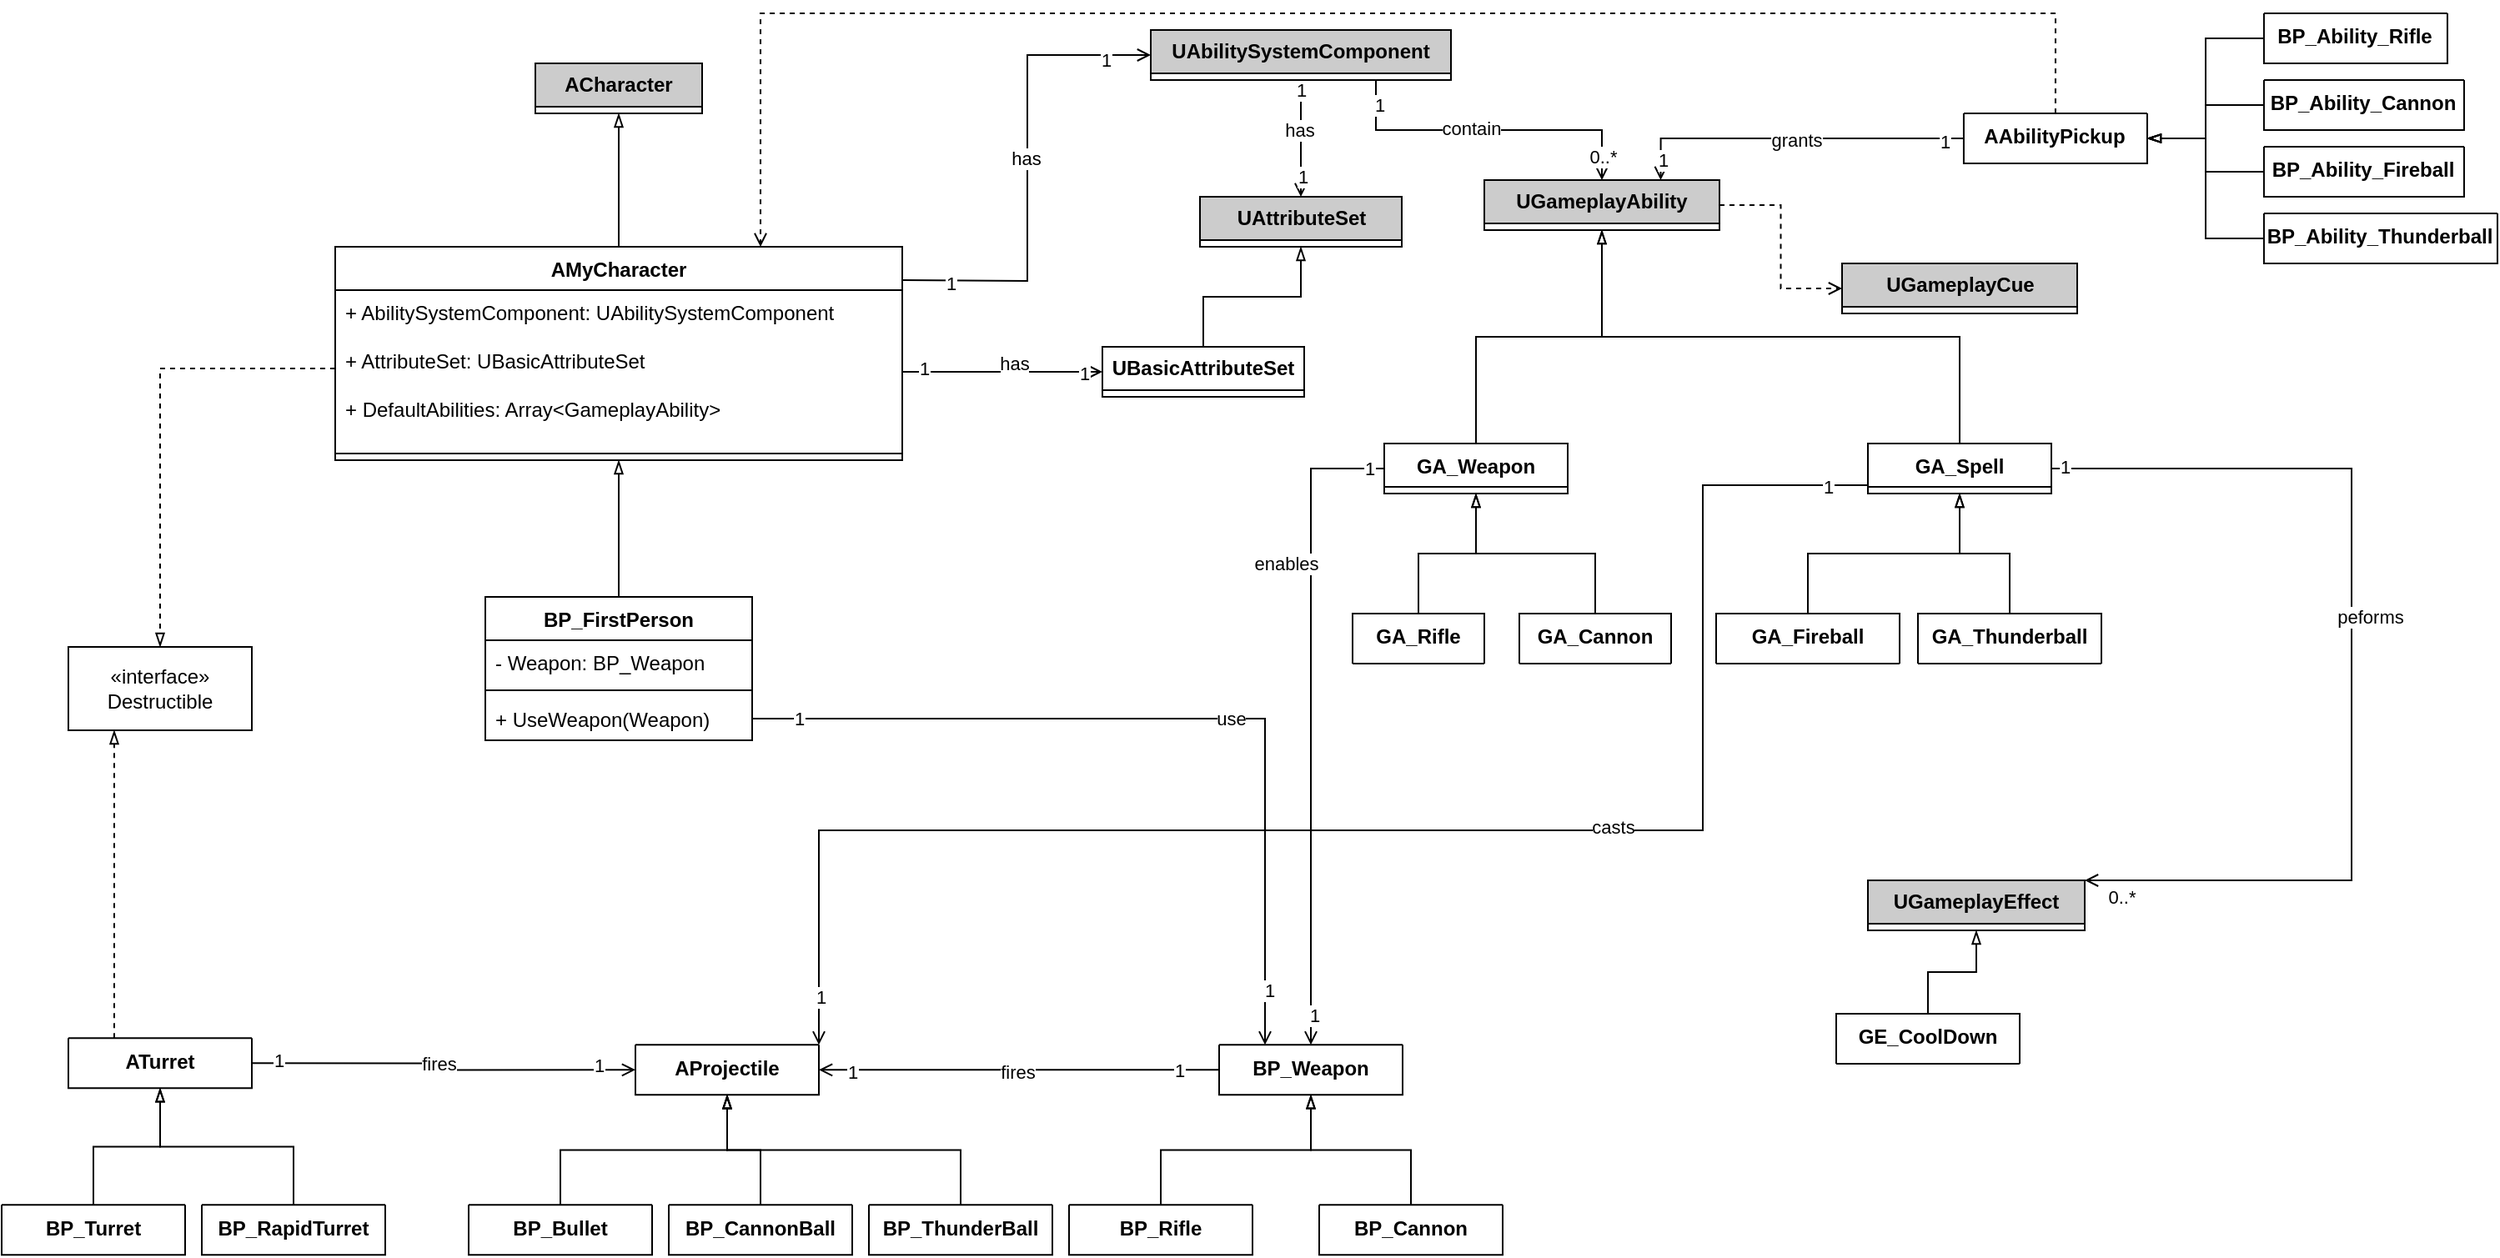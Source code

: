 <mxfile version="27.1.6">
  <diagram id="C5RBs43oDa-KdzZeNtuy" name="Page-1">
    <mxGraphModel dx="2878" dy="893" grid="1" gridSize="10" guides="1" tooltips="1" connect="1" arrows="1" fold="1" page="1" pageScale="1" pageWidth="1200" pageHeight="1920" math="0" shadow="0">
      <root>
        <mxCell id="WIyWlLk6GJQsqaUBKTNV-0" />
        <mxCell id="WIyWlLk6GJQsqaUBKTNV-1" parent="WIyWlLk6GJQsqaUBKTNV-0" />
        <mxCell id="ZenY-miFUJW8jR_ZfYhb-4" value="&lt;b&gt;ACharacter&lt;/b&gt;" style="swimlane;fontStyle=0;childLayout=stackLayout;horizontal=1;startSize=26;fillColor=#CCCCCC;horizontalStack=0;resizeParent=1;resizeParentMax=0;resizeLast=0;collapsible=1;marginBottom=0;whiteSpace=wrap;html=1;" parent="WIyWlLk6GJQsqaUBKTNV-1" vertex="1" collapsed="1">
          <mxGeometry x="290" y="60" width="100" height="30" as="geometry">
            <mxRectangle x="343" y="140" width="140" height="52" as="alternateBounds" />
          </mxGeometry>
        </mxCell>
        <mxCell id="ZenY-miFUJW8jR_ZfYhb-12" style="edgeStyle=orthogonalEdgeStyle;rounded=0;orthogonalLoop=1;jettySize=auto;html=1;exitX=0.5;exitY=0;exitDx=0;exitDy=0;entryX=0.5;entryY=1;entryDx=0;entryDy=0;endArrow=blockThin;endFill=0;" parent="WIyWlLk6GJQsqaUBKTNV-1" source="ZenY-miFUJW8jR_ZfYhb-8" target="ZenY-miFUJW8jR_ZfYhb-4" edge="1">
          <mxGeometry relative="1" as="geometry" />
        </mxCell>
        <mxCell id="ZenY-miFUJW8jR_ZfYhb-23" style="edgeStyle=orthogonalEdgeStyle;rounded=0;orthogonalLoop=1;jettySize=auto;html=1;entryX=0;entryY=0.5;entryDx=0;entryDy=0;endArrow=open;endFill=0;" parent="WIyWlLk6GJQsqaUBKTNV-1" target="ZenY-miFUJW8jR_ZfYhb-22" edge="1">
          <mxGeometry relative="1" as="geometry">
            <mxPoint x="510" y="190" as="sourcePoint" />
          </mxGeometry>
        </mxCell>
        <mxCell id="ZenY-miFUJW8jR_ZfYhb-24" value="has" style="edgeLabel;html=1;align=center;verticalAlign=middle;resizable=0;points=[];" parent="ZenY-miFUJW8jR_ZfYhb-23" vertex="1" connectable="0">
          <mxGeometry x="0.046" y="1" relative="1" as="geometry">
            <mxPoint as="offset" />
          </mxGeometry>
        </mxCell>
        <mxCell id="ZenY-miFUJW8jR_ZfYhb-25" value="1" style="edgeLabel;html=1;align=center;verticalAlign=middle;resizable=0;points=[];" parent="ZenY-miFUJW8jR_ZfYhb-23" vertex="1" connectable="0">
          <mxGeometry x="-0.798" y="-2" relative="1" as="geometry">
            <mxPoint as="offset" />
          </mxGeometry>
        </mxCell>
        <mxCell id="ZenY-miFUJW8jR_ZfYhb-26" value="1" style="edgeLabel;html=1;align=center;verticalAlign=middle;resizable=0;points=[];" parent="ZenY-miFUJW8jR_ZfYhb-23" vertex="1" connectable="0">
          <mxGeometry x="0.807" y="-3" relative="1" as="geometry">
            <mxPoint as="offset" />
          </mxGeometry>
        </mxCell>
        <mxCell id="ZenY-miFUJW8jR_ZfYhb-34" style="edgeStyle=orthogonalEdgeStyle;rounded=0;orthogonalLoop=1;jettySize=auto;html=1;entryX=0;entryY=0.5;entryDx=0;entryDy=0;endArrow=open;endFill=0;" parent="WIyWlLk6GJQsqaUBKTNV-1" source="ZenY-miFUJW8jR_ZfYhb-8" target="ZenY-miFUJW8jR_ZfYhb-28" edge="1">
          <mxGeometry relative="1" as="geometry">
            <Array as="points">
              <mxPoint x="550" y="245" />
              <mxPoint x="550" y="245" />
            </Array>
          </mxGeometry>
        </mxCell>
        <mxCell id="ZenY-miFUJW8jR_ZfYhb-35" value="has" style="edgeLabel;html=1;align=center;verticalAlign=middle;resizable=0;points=[];" parent="ZenY-miFUJW8jR_ZfYhb-34" vertex="1" connectable="0">
          <mxGeometry x="-0.103" y="1" relative="1" as="geometry">
            <mxPoint x="13" y="-4" as="offset" />
          </mxGeometry>
        </mxCell>
        <mxCell id="ZenY-miFUJW8jR_ZfYhb-36" value="1" style="edgeLabel;html=1;align=center;verticalAlign=middle;resizable=0;points=[];" parent="ZenY-miFUJW8jR_ZfYhb-34" vertex="1" connectable="0">
          <mxGeometry x="0.808" y="-1" relative="1" as="geometry">
            <mxPoint as="offset" />
          </mxGeometry>
        </mxCell>
        <mxCell id="ZenY-miFUJW8jR_ZfYhb-37" value="1" style="edgeLabel;html=1;align=center;verticalAlign=middle;resizable=0;points=[];" parent="ZenY-miFUJW8jR_ZfYhb-34" vertex="1" connectable="0">
          <mxGeometry x="-0.789" y="2" relative="1" as="geometry">
            <mxPoint as="offset" />
          </mxGeometry>
        </mxCell>
        <mxCell id="ZenY-miFUJW8jR_ZfYhb-8" value="AMyCharacter" style="swimlane;fontStyle=1;align=center;verticalAlign=top;childLayout=stackLayout;horizontal=1;startSize=26;horizontalStack=0;resizeParent=1;resizeParentMax=0;resizeLast=0;collapsible=1;marginBottom=0;whiteSpace=wrap;html=1;" parent="WIyWlLk6GJQsqaUBKTNV-1" vertex="1">
          <mxGeometry x="170" y="170" width="340" height="128" as="geometry">
            <mxRectangle x="310" y="230" width="120" height="30" as="alternateBounds" />
          </mxGeometry>
        </mxCell>
        <mxCell id="ZenY-miFUJW8jR_ZfYhb-9" value="&lt;div&gt;+ AbilitySystemComponent: UAbilitySystemComponent&lt;/div&gt;&lt;div&gt;&lt;br&gt;&lt;/div&gt;&lt;div&gt;+ AttributeSet: UBasicAttributeSet&lt;/div&gt;&lt;div&gt;&lt;br&gt;&lt;/div&gt;&lt;div&gt;+ DefaultAbilities: Array&amp;lt;GameplayAbility&amp;gt;&lt;/div&gt;" style="text;strokeColor=none;fillColor=none;align=left;verticalAlign=top;spacingLeft=4;spacingRight=4;overflow=hidden;rotatable=0;points=[[0,0.5],[1,0.5]];portConstraint=eastwest;whiteSpace=wrap;html=1;" parent="ZenY-miFUJW8jR_ZfYhb-8" vertex="1">
          <mxGeometry y="26" width="340" height="94" as="geometry" />
        </mxCell>
        <mxCell id="ZenY-miFUJW8jR_ZfYhb-10" value="" style="line;strokeWidth=1;fillColor=none;align=left;verticalAlign=middle;spacingTop=-1;spacingLeft=3;spacingRight=3;rotatable=0;labelPosition=right;points=[];portConstraint=eastwest;strokeColor=inherit;" parent="ZenY-miFUJW8jR_ZfYhb-8" vertex="1">
          <mxGeometry y="120" width="340" height="8" as="geometry" />
        </mxCell>
        <mxCell id="ZenY-miFUJW8jR_ZfYhb-17" style="edgeStyle=orthogonalEdgeStyle;rounded=0;orthogonalLoop=1;jettySize=auto;html=1;entryX=0.5;entryY=1;entryDx=0;entryDy=0;endArrow=blockThin;endFill=0;" parent="WIyWlLk6GJQsqaUBKTNV-1" source="ZenY-miFUJW8jR_ZfYhb-13" target="ZenY-miFUJW8jR_ZfYhb-8" edge="1">
          <mxGeometry relative="1" as="geometry">
            <mxPoint x="370" y="330" as="targetPoint" />
          </mxGeometry>
        </mxCell>
        <mxCell id="ZenY-miFUJW8jR_ZfYhb-74" style="edgeStyle=orthogonalEdgeStyle;rounded=0;orthogonalLoop=1;jettySize=auto;html=1;entryX=0.25;entryY=0;entryDx=0;entryDy=0;endArrow=open;endFill=0;" parent="WIyWlLk6GJQsqaUBKTNV-1" source="ZenY-miFUJW8jR_ZfYhb-16" target="ZenY-miFUJW8jR_ZfYhb-48" edge="1">
          <mxGeometry relative="1" as="geometry">
            <mxPoint x="340" y="520" as="sourcePoint" />
          </mxGeometry>
        </mxCell>
        <mxCell id="ZenY-miFUJW8jR_ZfYhb-75" value="use" style="edgeLabel;html=1;align=center;verticalAlign=middle;resizable=0;points=[];" parent="ZenY-miFUJW8jR_ZfYhb-74" vertex="1" connectable="0">
          <mxGeometry x="0.138" relative="1" as="geometry">
            <mxPoint as="offset" />
          </mxGeometry>
        </mxCell>
        <mxCell id="ZenY-miFUJW8jR_ZfYhb-76" value="1" style="edgeLabel;html=1;align=center;verticalAlign=middle;resizable=0;points=[];" parent="ZenY-miFUJW8jR_ZfYhb-74" vertex="1" connectable="0">
          <mxGeometry x="-0.889" relative="1" as="geometry">
            <mxPoint as="offset" />
          </mxGeometry>
        </mxCell>
        <mxCell id="ZenY-miFUJW8jR_ZfYhb-77" value="1" style="edgeLabel;html=1;align=center;verticalAlign=middle;resizable=0;points=[];" parent="ZenY-miFUJW8jR_ZfYhb-74" vertex="1" connectable="0">
          <mxGeometry x="0.87" y="2" relative="1" as="geometry">
            <mxPoint as="offset" />
          </mxGeometry>
        </mxCell>
        <mxCell id="ZenY-miFUJW8jR_ZfYhb-13" value="BP_FirstPerson" style="swimlane;fontStyle=1;align=center;verticalAlign=top;childLayout=stackLayout;horizontal=1;startSize=26;horizontalStack=0;resizeParent=1;resizeParentMax=0;resizeLast=0;collapsible=1;marginBottom=0;whiteSpace=wrap;html=1;" parent="WIyWlLk6GJQsqaUBKTNV-1" vertex="1">
          <mxGeometry x="260" y="380" width="160" height="86" as="geometry" />
        </mxCell>
        <mxCell id="ZenY-miFUJW8jR_ZfYhb-14" value="- Weapon: BP_Weapon" style="text;strokeColor=none;fillColor=none;align=left;verticalAlign=top;spacingLeft=4;spacingRight=4;overflow=hidden;rotatable=0;points=[[0,0.5],[1,0.5]];portConstraint=eastwest;whiteSpace=wrap;html=1;" parent="ZenY-miFUJW8jR_ZfYhb-13" vertex="1">
          <mxGeometry y="26" width="160" height="26" as="geometry" />
        </mxCell>
        <mxCell id="ZenY-miFUJW8jR_ZfYhb-15" value="" style="line;strokeWidth=1;fillColor=none;align=left;verticalAlign=middle;spacingTop=-1;spacingLeft=3;spacingRight=3;rotatable=0;labelPosition=right;points=[];portConstraint=eastwest;strokeColor=inherit;" parent="ZenY-miFUJW8jR_ZfYhb-13" vertex="1">
          <mxGeometry y="52" width="160" height="8" as="geometry" />
        </mxCell>
        <mxCell id="ZenY-miFUJW8jR_ZfYhb-16" value="+ UseWeapon(Weapon)" style="text;strokeColor=none;fillColor=none;align=left;verticalAlign=top;spacingLeft=4;spacingRight=4;overflow=hidden;rotatable=0;points=[[0,0.5],[1,0.5]];portConstraint=eastwest;whiteSpace=wrap;html=1;" parent="ZenY-miFUJW8jR_ZfYhb-13" vertex="1">
          <mxGeometry y="60" width="160" height="26" as="geometry" />
        </mxCell>
        <mxCell id="ZenY-miFUJW8jR_ZfYhb-30" style="edgeStyle=orthogonalEdgeStyle;rounded=0;orthogonalLoop=1;jettySize=auto;html=1;entryX=0.5;entryY=0;entryDx=0;entryDy=0;endArrow=open;endFill=0;" parent="WIyWlLk6GJQsqaUBKTNV-1" source="ZenY-miFUJW8jR_ZfYhb-22" target="ZenY-miFUJW8jR_ZfYhb-27" edge="1">
          <mxGeometry relative="1" as="geometry" />
        </mxCell>
        <mxCell id="ZenY-miFUJW8jR_ZfYhb-31" value="has" style="edgeLabel;html=1;align=center;verticalAlign=middle;resizable=0;points=[];" parent="ZenY-miFUJW8jR_ZfYhb-30" vertex="1" connectable="0">
          <mxGeometry x="-0.141" y="-1" relative="1" as="geometry">
            <mxPoint as="offset" />
          </mxGeometry>
        </mxCell>
        <mxCell id="ZenY-miFUJW8jR_ZfYhb-32" value="1" style="edgeLabel;html=1;align=center;verticalAlign=middle;resizable=0;points=[];" parent="ZenY-miFUJW8jR_ZfYhb-30" vertex="1" connectable="0">
          <mxGeometry x="-0.824" relative="1" as="geometry">
            <mxPoint as="offset" />
          </mxGeometry>
        </mxCell>
        <mxCell id="ZenY-miFUJW8jR_ZfYhb-33" value="1" style="edgeLabel;html=1;align=center;verticalAlign=middle;resizable=0;points=[];" parent="ZenY-miFUJW8jR_ZfYhb-30" vertex="1" connectable="0">
          <mxGeometry x="0.636" y="1" relative="1" as="geometry">
            <mxPoint as="offset" />
          </mxGeometry>
        </mxCell>
        <mxCell id="ZenY-miFUJW8jR_ZfYhb-40" style="edgeStyle=orthogonalEdgeStyle;rounded=0;orthogonalLoop=1;jettySize=auto;html=1;exitX=0.75;exitY=1;exitDx=0;exitDy=0;endArrow=open;endFill=0;" parent="WIyWlLk6GJQsqaUBKTNV-1" source="ZenY-miFUJW8jR_ZfYhb-22" target="ZenY-miFUJW8jR_ZfYhb-38" edge="1">
          <mxGeometry relative="1" as="geometry" />
        </mxCell>
        <mxCell id="ZenY-miFUJW8jR_ZfYhb-41" value="contain" style="edgeLabel;html=1;align=center;verticalAlign=middle;resizable=0;points=[];" parent="ZenY-miFUJW8jR_ZfYhb-40" vertex="1" connectable="0">
          <mxGeometry x="-0.11" y="1" relative="1" as="geometry">
            <mxPoint as="offset" />
          </mxGeometry>
        </mxCell>
        <mxCell id="ZenY-miFUJW8jR_ZfYhb-42" value="1" style="edgeLabel;html=1;align=center;verticalAlign=middle;resizable=0;points=[];" parent="ZenY-miFUJW8jR_ZfYhb-40" vertex="1" connectable="0">
          <mxGeometry x="-0.924" y="2" relative="1" as="geometry">
            <mxPoint y="7" as="offset" />
          </mxGeometry>
        </mxCell>
        <mxCell id="ZenY-miFUJW8jR_ZfYhb-43" value="0..*" style="edgeLabel;html=1;align=center;verticalAlign=middle;resizable=0;points=[];" parent="ZenY-miFUJW8jR_ZfYhb-40" vertex="1" connectable="0">
          <mxGeometry x="0.858" relative="1" as="geometry">
            <mxPoint as="offset" />
          </mxGeometry>
        </mxCell>
        <mxCell id="ZenY-miFUJW8jR_ZfYhb-22" value="&lt;b&gt;UAbilitySystemComponent&lt;/b&gt;" style="swimlane;fontStyle=0;childLayout=stackLayout;horizontal=1;startSize=26;fillColor=#CCCCCC;horizontalStack=0;resizeParent=1;resizeParentMax=0;resizeLast=0;collapsible=1;marginBottom=0;whiteSpace=wrap;html=1;" parent="WIyWlLk6GJQsqaUBKTNV-1" vertex="1" collapsed="1">
          <mxGeometry x="659" y="40" width="180" height="30" as="geometry">
            <mxRectangle x="343" y="140" width="140" height="52" as="alternateBounds" />
          </mxGeometry>
        </mxCell>
        <mxCell id="ZenY-miFUJW8jR_ZfYhb-27" value="&lt;b&gt;UAttributeSet&lt;/b&gt;" style="swimlane;fontStyle=0;childLayout=stackLayout;horizontal=1;startSize=26;fillColor=#CCCCCC;horizontalStack=0;resizeParent=1;resizeParentMax=0;resizeLast=0;collapsible=1;marginBottom=0;whiteSpace=wrap;html=1;" parent="WIyWlLk6GJQsqaUBKTNV-1" vertex="1" collapsed="1">
          <mxGeometry x="688.5" y="140" width="121" height="30" as="geometry">
            <mxRectangle x="343" y="140" width="140" height="52" as="alternateBounds" />
          </mxGeometry>
        </mxCell>
        <mxCell id="ZenY-miFUJW8jR_ZfYhb-29" style="edgeStyle=orthogonalEdgeStyle;rounded=0;orthogonalLoop=1;jettySize=auto;html=1;entryX=0.5;entryY=1;entryDx=0;entryDy=0;endArrow=blockThin;endFill=0;" parent="WIyWlLk6GJQsqaUBKTNV-1" source="ZenY-miFUJW8jR_ZfYhb-28" target="ZenY-miFUJW8jR_ZfYhb-27" edge="1">
          <mxGeometry relative="1" as="geometry" />
        </mxCell>
        <mxCell id="ZenY-miFUJW8jR_ZfYhb-28" value="&lt;b&gt;UBasicAttributeSet&lt;/b&gt;" style="swimlane;fontStyle=0;childLayout=stackLayout;horizontal=1;startSize=26;fillColor=#FFFFFF;horizontalStack=0;resizeParent=1;resizeParentMax=0;resizeLast=0;collapsible=1;marginBottom=0;whiteSpace=wrap;html=1;" parent="WIyWlLk6GJQsqaUBKTNV-1" vertex="1" collapsed="1">
          <mxGeometry x="630" y="230" width="121" height="30" as="geometry">
            <mxRectangle x="343" y="140" width="140" height="52" as="alternateBounds" />
          </mxGeometry>
        </mxCell>
        <mxCell id="ZenY-miFUJW8jR_ZfYhb-161" style="edgeStyle=orthogonalEdgeStyle;rounded=0;orthogonalLoop=1;jettySize=auto;html=1;entryX=0;entryY=0.5;entryDx=0;entryDy=0;endArrow=open;endFill=0;dashed=1;" parent="WIyWlLk6GJQsqaUBKTNV-1" source="ZenY-miFUJW8jR_ZfYhb-38" target="ZenY-miFUJW8jR_ZfYhb-160" edge="1">
          <mxGeometry relative="1" as="geometry" />
        </mxCell>
        <mxCell id="ZenY-miFUJW8jR_ZfYhb-38" value="&lt;b&gt;UGameplayAbility&lt;/b&gt;" style="swimlane;fontStyle=0;childLayout=stackLayout;horizontal=1;startSize=26;fillColor=#CCCCCC;horizontalStack=0;resizeParent=1;resizeParentMax=0;resizeLast=0;collapsible=1;marginBottom=0;whiteSpace=wrap;html=1;" parent="WIyWlLk6GJQsqaUBKTNV-1" vertex="1" collapsed="1">
          <mxGeometry x="859" y="130" width="141" height="30" as="geometry">
            <mxRectangle x="343" y="140" width="140" height="52" as="alternateBounds" />
          </mxGeometry>
        </mxCell>
        <mxCell id="ZenY-miFUJW8jR_ZfYhb-54" style="edgeStyle=orthogonalEdgeStyle;rounded=0;orthogonalLoop=1;jettySize=auto;html=1;entryX=0.5;entryY=1;entryDx=0;entryDy=0;endArrow=blockThin;endFill=0;" parent="WIyWlLk6GJQsqaUBKTNV-1" source="ZenY-miFUJW8jR_ZfYhb-44" target="ZenY-miFUJW8jR_ZfYhb-38" edge="1">
          <mxGeometry relative="1" as="geometry" />
        </mxCell>
        <mxCell id="ZenY-miFUJW8jR_ZfYhb-78" style="edgeStyle=orthogonalEdgeStyle;rounded=0;orthogonalLoop=1;jettySize=auto;html=1;endArrow=open;endFill=0;" parent="WIyWlLk6GJQsqaUBKTNV-1" source="ZenY-miFUJW8jR_ZfYhb-44" target="ZenY-miFUJW8jR_ZfYhb-48" edge="1">
          <mxGeometry relative="1" as="geometry">
            <Array as="points">
              <mxPoint x="755" y="303" />
            </Array>
          </mxGeometry>
        </mxCell>
        <mxCell id="ZenY-miFUJW8jR_ZfYhb-79" value="enables" style="edgeLabel;html=1;align=center;verticalAlign=middle;resizable=0;points=[];" parent="ZenY-miFUJW8jR_ZfYhb-78" vertex="1" connectable="0">
          <mxGeometry x="-0.485" y="1" relative="1" as="geometry">
            <mxPoint x="-16" as="offset" />
          </mxGeometry>
        </mxCell>
        <mxCell id="ZenY-miFUJW8jR_ZfYhb-80" value="1" style="edgeLabel;html=1;align=center;verticalAlign=middle;resizable=0;points=[];" parent="ZenY-miFUJW8jR_ZfYhb-78" vertex="1" connectable="0">
          <mxGeometry x="-0.955" relative="1" as="geometry">
            <mxPoint as="offset" />
          </mxGeometry>
        </mxCell>
        <mxCell id="ZenY-miFUJW8jR_ZfYhb-81" value="1" style="edgeLabel;html=1;align=center;verticalAlign=middle;resizable=0;points=[];" parent="ZenY-miFUJW8jR_ZfYhb-78" vertex="1" connectable="0">
          <mxGeometry x="0.946" y="2" relative="1" as="geometry">
            <mxPoint y="-7" as="offset" />
          </mxGeometry>
        </mxCell>
        <mxCell id="ZenY-miFUJW8jR_ZfYhb-44" value="GA_Weapon" style="swimlane;fontStyle=1;align=center;verticalAlign=top;childLayout=stackLayout;horizontal=1;startSize=26;horizontalStack=0;resizeParent=1;resizeParentMax=0;resizeLast=0;collapsible=1;marginBottom=0;whiteSpace=wrap;html=1;" parent="WIyWlLk6GJQsqaUBKTNV-1" vertex="1" collapsed="1">
          <mxGeometry x="799" y="288" width="110" height="30" as="geometry">
            <mxRectangle x="570" y="400" width="160" height="60" as="alternateBounds" />
          </mxGeometry>
        </mxCell>
        <mxCell id="ZenY-miFUJW8jR_ZfYhb-45" value="+ field: type" style="text;strokeColor=none;fillColor=none;align=left;verticalAlign=top;spacingLeft=4;spacingRight=4;overflow=hidden;rotatable=0;points=[[0,0.5],[1,0.5]];portConstraint=eastwest;whiteSpace=wrap;html=1;" parent="ZenY-miFUJW8jR_ZfYhb-44" vertex="1">
          <mxGeometry y="26" width="160" height="26" as="geometry" />
        </mxCell>
        <mxCell id="ZenY-miFUJW8jR_ZfYhb-46" value="" style="line;strokeWidth=1;fillColor=none;align=left;verticalAlign=middle;spacingTop=-1;spacingLeft=3;spacingRight=3;rotatable=0;labelPosition=right;points=[];portConstraint=eastwest;strokeColor=inherit;" parent="ZenY-miFUJW8jR_ZfYhb-44" vertex="1">
          <mxGeometry y="52" width="160" height="8" as="geometry" />
        </mxCell>
        <mxCell id="ZenY-miFUJW8jR_ZfYhb-70" style="edgeStyle=orthogonalEdgeStyle;rounded=0;orthogonalLoop=1;jettySize=auto;html=1;entryX=1;entryY=0.5;entryDx=0;entryDy=0;endArrow=open;endFill=0;" parent="WIyWlLk6GJQsqaUBKTNV-1" source="ZenY-miFUJW8jR_ZfYhb-48" target="ZenY-miFUJW8jR_ZfYhb-63" edge="1">
          <mxGeometry relative="1" as="geometry" />
        </mxCell>
        <mxCell id="ZenY-miFUJW8jR_ZfYhb-71" value="1" style="edgeLabel;html=1;align=center;verticalAlign=middle;resizable=0;points=[];" parent="ZenY-miFUJW8jR_ZfYhb-70" vertex="1" connectable="0">
          <mxGeometry x="-0.8" relative="1" as="geometry">
            <mxPoint as="offset" />
          </mxGeometry>
        </mxCell>
        <mxCell id="ZenY-miFUJW8jR_ZfYhb-72" value="1" style="edgeLabel;html=1;align=center;verticalAlign=middle;resizable=0;points=[];" parent="ZenY-miFUJW8jR_ZfYhb-70" vertex="1" connectable="0">
          <mxGeometry x="0.833" y="1" relative="1" as="geometry">
            <mxPoint as="offset" />
          </mxGeometry>
        </mxCell>
        <mxCell id="ZenY-miFUJW8jR_ZfYhb-73" value="fires" style="edgeLabel;html=1;align=center;verticalAlign=middle;resizable=0;points=[];" parent="ZenY-miFUJW8jR_ZfYhb-70" vertex="1" connectable="0">
          <mxGeometry x="0.008" y="1" relative="1" as="geometry">
            <mxPoint as="offset" />
          </mxGeometry>
        </mxCell>
        <mxCell id="ZenY-miFUJW8jR_ZfYhb-48" value="BP_Weapon" style="swimlane;fontStyle=1;align=center;verticalAlign=top;childLayout=stackLayout;horizontal=1;startSize=0;horizontalStack=0;resizeParent=1;resizeParentMax=0;resizeLast=0;collapsible=1;marginBottom=0;whiteSpace=wrap;html=1;" parent="WIyWlLk6GJQsqaUBKTNV-1" vertex="1" collapsed="1">
          <mxGeometry x="700" y="648.67" width="110" height="30" as="geometry">
            <mxRectangle x="570" y="400" width="160" height="60" as="alternateBounds" />
          </mxGeometry>
        </mxCell>
        <mxCell id="ZenY-miFUJW8jR_ZfYhb-49" value="+ field: type" style="text;strokeColor=none;fillColor=none;align=left;verticalAlign=top;spacingLeft=4;spacingRight=4;overflow=hidden;rotatable=0;points=[[0,0.5],[1,0.5]];portConstraint=eastwest;whiteSpace=wrap;html=1;" parent="ZenY-miFUJW8jR_ZfYhb-48" vertex="1">
          <mxGeometry y="26" width="160" height="26" as="geometry" />
        </mxCell>
        <mxCell id="ZenY-miFUJW8jR_ZfYhb-50" value="" style="line;strokeWidth=1;fillColor=none;align=left;verticalAlign=middle;spacingTop=-1;spacingLeft=3;spacingRight=3;rotatable=0;labelPosition=right;points=[];portConstraint=eastwest;strokeColor=inherit;" parent="ZenY-miFUJW8jR_ZfYhb-48" vertex="1">
          <mxGeometry y="52" width="160" height="8" as="geometry" />
        </mxCell>
        <mxCell id="ZenY-miFUJW8jR_ZfYhb-55" style="edgeStyle=orthogonalEdgeStyle;rounded=0;orthogonalLoop=1;jettySize=auto;html=1;exitX=0.5;exitY=0;exitDx=0;exitDy=0;endArrow=blockThin;endFill=0;entryX=0.5;entryY=1;entryDx=0;entryDy=0;" parent="WIyWlLk6GJQsqaUBKTNV-1" source="ZenY-miFUJW8jR_ZfYhb-51" target="ZenY-miFUJW8jR_ZfYhb-38" edge="1">
          <mxGeometry relative="1" as="geometry">
            <mxPoint x="830" y="160" as="targetPoint" />
          </mxGeometry>
        </mxCell>
        <mxCell id="ZenY-miFUJW8jR_ZfYhb-110" style="edgeStyle=orthogonalEdgeStyle;rounded=0;orthogonalLoop=1;jettySize=auto;html=1;endArrow=open;endFill=0;exitX=1;exitY=0.5;exitDx=0;exitDy=0;entryX=1;entryY=0;entryDx=0;entryDy=0;" parent="WIyWlLk6GJQsqaUBKTNV-1" source="ZenY-miFUJW8jR_ZfYhb-51" target="ZenY-miFUJW8jR_ZfYhb-109" edge="1">
          <mxGeometry relative="1" as="geometry">
            <mxPoint x="1229" y="720" as="targetPoint" />
            <Array as="points">
              <mxPoint x="1379" y="303" />
              <mxPoint x="1379" y="550" />
            </Array>
          </mxGeometry>
        </mxCell>
        <mxCell id="ZenY-miFUJW8jR_ZfYhb-111" value="peforms" style="edgeLabel;html=1;align=center;verticalAlign=middle;resizable=0;points=[];" parent="ZenY-miFUJW8jR_ZfYhb-110" vertex="1" connectable="0">
          <mxGeometry x="-0.086" y="-1" relative="1" as="geometry">
            <mxPoint x="12" as="offset" />
          </mxGeometry>
        </mxCell>
        <mxCell id="ZenY-miFUJW8jR_ZfYhb-112" value="0..*" style="edgeLabel;html=1;align=center;verticalAlign=middle;resizable=0;points=[];" parent="ZenY-miFUJW8jR_ZfYhb-110" vertex="1" connectable="0">
          <mxGeometry x="0.743" y="1" relative="1" as="geometry">
            <mxPoint x="-54" y="9" as="offset" />
          </mxGeometry>
        </mxCell>
        <mxCell id="ZenY-miFUJW8jR_ZfYhb-113" value="1" style="edgeLabel;html=1;align=center;verticalAlign=middle;resizable=0;points=[];" parent="ZenY-miFUJW8jR_ZfYhb-110" vertex="1" connectable="0">
          <mxGeometry x="-0.686" y="1" relative="1" as="geometry">
            <mxPoint x="-84" as="offset" />
          </mxGeometry>
        </mxCell>
        <mxCell id="SG5a-ENstAIAhyEEWA-G-0" style="edgeStyle=orthogonalEdgeStyle;rounded=0;orthogonalLoop=1;jettySize=auto;html=1;exitX=0;exitY=0.5;exitDx=0;exitDy=0;entryX=1;entryY=0;entryDx=0;entryDy=0;endArrow=open;endFill=0;" edge="1" parent="WIyWlLk6GJQsqaUBKTNV-1" source="ZenY-miFUJW8jR_ZfYhb-51" target="ZenY-miFUJW8jR_ZfYhb-63">
          <mxGeometry relative="1" as="geometry">
            <Array as="points">
              <mxPoint x="1089" y="313" />
              <mxPoint x="990" y="313" />
              <mxPoint x="990" y="520" />
              <mxPoint x="460" y="520" />
            </Array>
          </mxGeometry>
        </mxCell>
        <mxCell id="SG5a-ENstAIAhyEEWA-G-3" value="casts" style="edgeLabel;html=1;align=center;verticalAlign=middle;resizable=0;points=[];" vertex="1" connectable="0" parent="SG5a-ENstAIAhyEEWA-G-0">
          <mxGeometry x="-0.241" y="-2" relative="1" as="geometry">
            <mxPoint as="offset" />
          </mxGeometry>
        </mxCell>
        <mxCell id="SG5a-ENstAIAhyEEWA-G-6" value="1" style="edgeLabel;html=1;align=center;verticalAlign=middle;resizable=0;points=[];" vertex="1" connectable="0" parent="SG5a-ENstAIAhyEEWA-G-0">
          <mxGeometry x="0.943" y="1" relative="1" as="geometry">
            <mxPoint y="-1" as="offset" />
          </mxGeometry>
        </mxCell>
        <mxCell id="SG5a-ENstAIAhyEEWA-G-7" value="1" style="edgeLabel;html=1;align=center;verticalAlign=middle;resizable=0;points=[];" vertex="1" connectable="0" parent="SG5a-ENstAIAhyEEWA-G-0">
          <mxGeometry x="-0.929" y="1" relative="1" as="geometry">
            <mxPoint as="offset" />
          </mxGeometry>
        </mxCell>
        <mxCell id="ZenY-miFUJW8jR_ZfYhb-51" value="GA_Spell" style="swimlane;fontStyle=1;align=center;verticalAlign=top;childLayout=stackLayout;horizontal=1;startSize=26;horizontalStack=0;resizeParent=1;resizeParentMax=0;resizeLast=0;collapsible=1;marginBottom=0;whiteSpace=wrap;html=1;" parent="WIyWlLk6GJQsqaUBKTNV-1" vertex="1" collapsed="1">
          <mxGeometry x="1089" y="288" width="110" height="30" as="geometry">
            <mxRectangle x="570" y="400" width="160" height="60" as="alternateBounds" />
          </mxGeometry>
        </mxCell>
        <mxCell id="ZenY-miFUJW8jR_ZfYhb-52" value="+ field: type" style="text;strokeColor=none;fillColor=none;align=left;verticalAlign=top;spacingLeft=4;spacingRight=4;overflow=hidden;rotatable=0;points=[[0,0.5],[1,0.5]];portConstraint=eastwest;whiteSpace=wrap;html=1;" parent="ZenY-miFUJW8jR_ZfYhb-51" vertex="1">
          <mxGeometry y="26" width="160" height="26" as="geometry" />
        </mxCell>
        <mxCell id="ZenY-miFUJW8jR_ZfYhb-53" value="" style="line;strokeWidth=1;fillColor=none;align=left;verticalAlign=middle;spacingTop=-1;spacingLeft=3;spacingRight=3;rotatable=0;labelPosition=right;points=[];portConstraint=eastwest;strokeColor=inherit;" parent="ZenY-miFUJW8jR_ZfYhb-51" vertex="1">
          <mxGeometry y="52" width="160" height="8" as="geometry" />
        </mxCell>
        <mxCell id="ZenY-miFUJW8jR_ZfYhb-59" style="edgeStyle=orthogonalEdgeStyle;rounded=0;orthogonalLoop=1;jettySize=auto;html=1;entryX=0.5;entryY=1;entryDx=0;entryDy=0;endArrow=blockThin;endFill=0;" parent="WIyWlLk6GJQsqaUBKTNV-1" source="ZenY-miFUJW8jR_ZfYhb-56" target="ZenY-miFUJW8jR_ZfYhb-48" edge="1">
          <mxGeometry relative="1" as="geometry" />
        </mxCell>
        <mxCell id="ZenY-miFUJW8jR_ZfYhb-56" value="BP_Rifle" style="swimlane;fontStyle=1;align=center;verticalAlign=top;childLayout=stackLayout;horizontal=1;startSize=0;horizontalStack=0;resizeParent=1;resizeParentMax=0;resizeLast=0;collapsible=1;marginBottom=0;whiteSpace=wrap;html=1;" parent="WIyWlLk6GJQsqaUBKTNV-1" vertex="1" collapsed="1">
          <mxGeometry x="610" y="744.67" width="110" height="30" as="geometry">
            <mxRectangle x="570" y="400" width="160" height="60" as="alternateBounds" />
          </mxGeometry>
        </mxCell>
        <mxCell id="ZenY-miFUJW8jR_ZfYhb-57" value="+ field: type" style="text;strokeColor=none;fillColor=none;align=left;verticalAlign=top;spacingLeft=4;spacingRight=4;overflow=hidden;rotatable=0;points=[[0,0.5],[1,0.5]];portConstraint=eastwest;whiteSpace=wrap;html=1;" parent="ZenY-miFUJW8jR_ZfYhb-56" vertex="1">
          <mxGeometry y="26" width="160" height="26" as="geometry" />
        </mxCell>
        <mxCell id="ZenY-miFUJW8jR_ZfYhb-58" value="" style="line;strokeWidth=1;fillColor=none;align=left;verticalAlign=middle;spacingTop=-1;spacingLeft=3;spacingRight=3;rotatable=0;labelPosition=right;points=[];portConstraint=eastwest;strokeColor=inherit;" parent="ZenY-miFUJW8jR_ZfYhb-56" vertex="1">
          <mxGeometry y="52" width="160" height="8" as="geometry" />
        </mxCell>
        <mxCell id="ZenY-miFUJW8jR_ZfYhb-63" value="AProjectile" style="swimlane;fontStyle=1;align=center;verticalAlign=top;childLayout=stackLayout;horizontal=1;startSize=0;horizontalStack=0;resizeParent=1;resizeParentMax=0;resizeLast=0;collapsible=1;marginBottom=0;whiteSpace=wrap;html=1;" parent="WIyWlLk6GJQsqaUBKTNV-1" vertex="1" collapsed="1">
          <mxGeometry x="350" y="648.67" width="110" height="30" as="geometry">
            <mxRectangle x="570" y="400" width="160" height="60" as="alternateBounds" />
          </mxGeometry>
        </mxCell>
        <mxCell id="ZenY-miFUJW8jR_ZfYhb-64" value="+ field: type" style="text;strokeColor=none;fillColor=none;align=left;verticalAlign=top;spacingLeft=4;spacingRight=4;overflow=hidden;rotatable=0;points=[[0,0.5],[1,0.5]];portConstraint=eastwest;whiteSpace=wrap;html=1;" parent="ZenY-miFUJW8jR_ZfYhb-63" vertex="1">
          <mxGeometry y="26" width="160" height="26" as="geometry" />
        </mxCell>
        <mxCell id="ZenY-miFUJW8jR_ZfYhb-65" value="" style="line;strokeWidth=1;fillColor=none;align=left;verticalAlign=middle;spacingTop=-1;spacingLeft=3;spacingRight=3;rotatable=0;labelPosition=right;points=[];portConstraint=eastwest;strokeColor=inherit;" parent="ZenY-miFUJW8jR_ZfYhb-63" vertex="1">
          <mxGeometry y="52" width="160" height="8" as="geometry" />
        </mxCell>
        <mxCell id="ZenY-miFUJW8jR_ZfYhb-69" style="edgeStyle=orthogonalEdgeStyle;rounded=0;orthogonalLoop=1;jettySize=auto;html=1;entryX=0.5;entryY=1;entryDx=0;entryDy=0;endArrow=blockThin;endFill=0;" parent="WIyWlLk6GJQsqaUBKTNV-1" source="ZenY-miFUJW8jR_ZfYhb-66" target="ZenY-miFUJW8jR_ZfYhb-63" edge="1">
          <mxGeometry relative="1" as="geometry" />
        </mxCell>
        <mxCell id="ZenY-miFUJW8jR_ZfYhb-66" value="BP_Bullet" style="swimlane;fontStyle=1;align=center;verticalAlign=top;childLayout=stackLayout;horizontal=1;startSize=0;horizontalStack=0;resizeParent=1;resizeParentMax=0;resizeLast=0;collapsible=1;marginBottom=0;whiteSpace=wrap;html=1;" parent="WIyWlLk6GJQsqaUBKTNV-1" vertex="1" collapsed="1">
          <mxGeometry x="250" y="744.67" width="110" height="30" as="geometry">
            <mxRectangle x="570" y="400" width="160" height="60" as="alternateBounds" />
          </mxGeometry>
        </mxCell>
        <mxCell id="ZenY-miFUJW8jR_ZfYhb-67" value="+ field: type" style="text;strokeColor=none;fillColor=none;align=left;verticalAlign=top;spacingLeft=4;spacingRight=4;overflow=hidden;rotatable=0;points=[[0,0.5],[1,0.5]];portConstraint=eastwest;whiteSpace=wrap;html=1;" parent="ZenY-miFUJW8jR_ZfYhb-66" vertex="1">
          <mxGeometry y="26" width="160" height="26" as="geometry" />
        </mxCell>
        <mxCell id="ZenY-miFUJW8jR_ZfYhb-68" value="" style="line;strokeWidth=1;fillColor=none;align=left;verticalAlign=middle;spacingTop=-1;spacingLeft=3;spacingRight=3;rotatable=0;labelPosition=right;points=[];portConstraint=eastwest;strokeColor=inherit;" parent="ZenY-miFUJW8jR_ZfYhb-66" vertex="1">
          <mxGeometry y="52" width="160" height="8" as="geometry" />
        </mxCell>
        <mxCell id="ZenY-miFUJW8jR_ZfYhb-85" style="edgeStyle=orthogonalEdgeStyle;rounded=0;orthogonalLoop=1;jettySize=auto;html=1;exitX=0.5;exitY=0;exitDx=0;exitDy=0;entryX=0.5;entryY=1;entryDx=0;entryDy=0;endArrow=blockThin;endFill=0;" parent="WIyWlLk6GJQsqaUBKTNV-1" source="ZenY-miFUJW8jR_ZfYhb-82" target="ZenY-miFUJW8jR_ZfYhb-44" edge="1">
          <mxGeometry relative="1" as="geometry" />
        </mxCell>
        <mxCell id="ZenY-miFUJW8jR_ZfYhb-82" value="GA_Rifle" style="swimlane;fontStyle=1;align=center;verticalAlign=top;childLayout=stackLayout;horizontal=1;startSize=30;horizontalStack=0;resizeParent=1;resizeParentMax=0;resizeLast=0;collapsible=1;marginBottom=0;whiteSpace=wrap;html=1;" parent="WIyWlLk6GJQsqaUBKTNV-1" vertex="1" collapsed="1">
          <mxGeometry x="780" y="390" width="79" height="30" as="geometry">
            <mxRectangle x="570" y="400" width="160" height="60" as="alternateBounds" />
          </mxGeometry>
        </mxCell>
        <mxCell id="ZenY-miFUJW8jR_ZfYhb-83" value="+ field: type" style="text;strokeColor=none;fillColor=none;align=left;verticalAlign=top;spacingLeft=4;spacingRight=4;overflow=hidden;rotatable=0;points=[[0,0.5],[1,0.5]];portConstraint=eastwest;whiteSpace=wrap;html=1;" parent="ZenY-miFUJW8jR_ZfYhb-82" vertex="1">
          <mxGeometry y="26" width="160" height="26" as="geometry" />
        </mxCell>
        <mxCell id="ZenY-miFUJW8jR_ZfYhb-84" value="" style="line;strokeWidth=1;fillColor=none;align=left;verticalAlign=middle;spacingTop=-1;spacingLeft=3;spacingRight=3;rotatable=0;labelPosition=right;points=[];portConstraint=eastwest;strokeColor=inherit;" parent="ZenY-miFUJW8jR_ZfYhb-82" vertex="1">
          <mxGeometry y="52" width="160" height="8" as="geometry" />
        </mxCell>
        <mxCell id="ZenY-miFUJW8jR_ZfYhb-89" style="edgeStyle=orthogonalEdgeStyle;rounded=0;orthogonalLoop=1;jettySize=auto;html=1;entryX=0.5;entryY=1;entryDx=0;entryDy=0;endArrow=blockThin;endFill=0;" parent="WIyWlLk6GJQsqaUBKTNV-1" source="ZenY-miFUJW8jR_ZfYhb-86" target="ZenY-miFUJW8jR_ZfYhb-51" edge="1">
          <mxGeometry relative="1" as="geometry" />
        </mxCell>
        <mxCell id="ZenY-miFUJW8jR_ZfYhb-86" value="GA_Fireball" style="swimlane;fontStyle=1;align=center;verticalAlign=top;childLayout=stackLayout;horizontal=1;startSize=30;horizontalStack=0;resizeParent=1;resizeParentMax=0;resizeLast=0;collapsible=1;marginBottom=0;whiteSpace=wrap;html=1;" parent="WIyWlLk6GJQsqaUBKTNV-1" vertex="1" collapsed="1">
          <mxGeometry x="998.0" y="390" width="110" height="30" as="geometry">
            <mxRectangle x="570" y="400" width="160" height="60" as="alternateBounds" />
          </mxGeometry>
        </mxCell>
        <mxCell id="ZenY-miFUJW8jR_ZfYhb-87" value="+ field: type" style="text;strokeColor=none;fillColor=none;align=left;verticalAlign=top;spacingLeft=4;spacingRight=4;overflow=hidden;rotatable=0;points=[[0,0.5],[1,0.5]];portConstraint=eastwest;whiteSpace=wrap;html=1;" parent="ZenY-miFUJW8jR_ZfYhb-86" vertex="1">
          <mxGeometry y="26" width="160" height="26" as="geometry" />
        </mxCell>
        <mxCell id="ZenY-miFUJW8jR_ZfYhb-88" value="" style="line;strokeWidth=1;fillColor=none;align=left;verticalAlign=middle;spacingTop=-1;spacingLeft=3;spacingRight=3;rotatable=0;labelPosition=right;points=[];portConstraint=eastwest;strokeColor=inherit;" parent="ZenY-miFUJW8jR_ZfYhb-86" vertex="1">
          <mxGeometry y="52" width="160" height="8" as="geometry" />
        </mxCell>
        <mxCell id="ZenY-miFUJW8jR_ZfYhb-94" style="edgeStyle=orthogonalEdgeStyle;rounded=0;orthogonalLoop=1;jettySize=auto;html=1;exitX=0.5;exitY=0;exitDx=0;exitDy=0;endArrow=blockThin;endFill=0;" parent="WIyWlLk6GJQsqaUBKTNV-1" source="ZenY-miFUJW8jR_ZfYhb-90" target="ZenY-miFUJW8jR_ZfYhb-51" edge="1">
          <mxGeometry relative="1" as="geometry" />
        </mxCell>
        <mxCell id="ZenY-miFUJW8jR_ZfYhb-90" value="GA_Thunderball" style="swimlane;fontStyle=1;align=center;verticalAlign=top;childLayout=stackLayout;horizontal=1;startSize=30;horizontalStack=0;resizeParent=1;resizeParentMax=0;resizeLast=0;collapsible=1;marginBottom=0;whiteSpace=wrap;html=1;" parent="WIyWlLk6GJQsqaUBKTNV-1" vertex="1" collapsed="1">
          <mxGeometry x="1119" y="390" width="110" height="30" as="geometry">
            <mxRectangle x="570" y="400" width="160" height="60" as="alternateBounds" />
          </mxGeometry>
        </mxCell>
        <mxCell id="ZenY-miFUJW8jR_ZfYhb-91" value="+ field: type" style="text;strokeColor=none;fillColor=none;align=left;verticalAlign=top;spacingLeft=4;spacingRight=4;overflow=hidden;rotatable=0;points=[[0,0.5],[1,0.5]];portConstraint=eastwest;whiteSpace=wrap;html=1;" parent="ZenY-miFUJW8jR_ZfYhb-90" vertex="1">
          <mxGeometry y="26" width="160" height="26" as="geometry" />
        </mxCell>
        <mxCell id="ZenY-miFUJW8jR_ZfYhb-92" value="" style="line;strokeWidth=1;fillColor=none;align=left;verticalAlign=middle;spacingTop=-1;spacingLeft=3;spacingRight=3;rotatable=0;labelPosition=right;points=[];portConstraint=eastwest;strokeColor=inherit;" parent="ZenY-miFUJW8jR_ZfYhb-90" vertex="1">
          <mxGeometry y="52" width="160" height="8" as="geometry" />
        </mxCell>
        <mxCell id="ZenY-miFUJW8jR_ZfYhb-99" style="edgeStyle=orthogonalEdgeStyle;rounded=0;orthogonalLoop=1;jettySize=auto;html=1;entryX=0.5;entryY=1;entryDx=0;entryDy=0;endArrow=blockThin;endFill=0;" parent="WIyWlLk6GJQsqaUBKTNV-1" source="ZenY-miFUJW8jR_ZfYhb-95" target="ZenY-miFUJW8jR_ZfYhb-44" edge="1">
          <mxGeometry relative="1" as="geometry" />
        </mxCell>
        <mxCell id="ZenY-miFUJW8jR_ZfYhb-95" value="GA_Cannon" style="swimlane;fontStyle=1;align=center;verticalAlign=top;childLayout=stackLayout;horizontal=1;startSize=30;horizontalStack=0;resizeParent=1;resizeParentMax=0;resizeLast=0;collapsible=1;marginBottom=0;whiteSpace=wrap;html=1;" parent="WIyWlLk6GJQsqaUBKTNV-1" vertex="1" collapsed="1">
          <mxGeometry x="880" y="390" width="91" height="30" as="geometry">
            <mxRectangle x="570" y="400" width="160" height="60" as="alternateBounds" />
          </mxGeometry>
        </mxCell>
        <mxCell id="ZenY-miFUJW8jR_ZfYhb-96" value="+ field: type" style="text;strokeColor=none;fillColor=none;align=left;verticalAlign=top;spacingLeft=4;spacingRight=4;overflow=hidden;rotatable=0;points=[[0,0.5],[1,0.5]];portConstraint=eastwest;whiteSpace=wrap;html=1;" parent="ZenY-miFUJW8jR_ZfYhb-95" vertex="1">
          <mxGeometry y="26" width="160" height="26" as="geometry" />
        </mxCell>
        <mxCell id="ZenY-miFUJW8jR_ZfYhb-97" value="" style="line;strokeWidth=1;fillColor=none;align=left;verticalAlign=middle;spacingTop=-1;spacingLeft=3;spacingRight=3;rotatable=0;labelPosition=right;points=[];portConstraint=eastwest;strokeColor=inherit;" parent="ZenY-miFUJW8jR_ZfYhb-95" vertex="1">
          <mxGeometry y="52" width="160" height="8" as="geometry" />
        </mxCell>
        <mxCell id="ZenY-miFUJW8jR_ZfYhb-103" style="edgeStyle=orthogonalEdgeStyle;rounded=0;orthogonalLoop=1;jettySize=auto;html=1;entryX=0.5;entryY=1;entryDx=0;entryDy=0;endArrow=blockThin;endFill=0;" parent="WIyWlLk6GJQsqaUBKTNV-1" source="ZenY-miFUJW8jR_ZfYhb-100" target="ZenY-miFUJW8jR_ZfYhb-63" edge="1">
          <mxGeometry relative="1" as="geometry" />
        </mxCell>
        <mxCell id="ZenY-miFUJW8jR_ZfYhb-100" value="BP_CannonBall" style="swimlane;fontStyle=1;align=center;verticalAlign=top;childLayout=stackLayout;horizontal=1;startSize=0;horizontalStack=0;resizeParent=1;resizeParentMax=0;resizeLast=0;collapsible=1;marginBottom=0;whiteSpace=wrap;html=1;" parent="WIyWlLk6GJQsqaUBKTNV-1" vertex="1" collapsed="1">
          <mxGeometry x="370" y="744.67" width="110" height="30" as="geometry">
            <mxRectangle x="570" y="400" width="160" height="60" as="alternateBounds" />
          </mxGeometry>
        </mxCell>
        <mxCell id="ZenY-miFUJW8jR_ZfYhb-101" value="+ field: type" style="text;strokeColor=none;fillColor=none;align=left;verticalAlign=top;spacingLeft=4;spacingRight=4;overflow=hidden;rotatable=0;points=[[0,0.5],[1,0.5]];portConstraint=eastwest;whiteSpace=wrap;html=1;" parent="ZenY-miFUJW8jR_ZfYhb-100" vertex="1">
          <mxGeometry y="26" width="160" height="26" as="geometry" />
        </mxCell>
        <mxCell id="ZenY-miFUJW8jR_ZfYhb-102" value="" style="line;strokeWidth=1;fillColor=none;align=left;verticalAlign=middle;spacingTop=-1;spacingLeft=3;spacingRight=3;rotatable=0;labelPosition=right;points=[];portConstraint=eastwest;strokeColor=inherit;" parent="ZenY-miFUJW8jR_ZfYhb-100" vertex="1">
          <mxGeometry y="52" width="160" height="8" as="geometry" />
        </mxCell>
        <mxCell id="ZenY-miFUJW8jR_ZfYhb-108" style="edgeStyle=orthogonalEdgeStyle;rounded=0;orthogonalLoop=1;jettySize=auto;html=1;entryX=0.5;entryY=1;entryDx=0;entryDy=0;endArrow=blockThin;endFill=0;" parent="WIyWlLk6GJQsqaUBKTNV-1" source="ZenY-miFUJW8jR_ZfYhb-104" target="ZenY-miFUJW8jR_ZfYhb-48" edge="1">
          <mxGeometry relative="1" as="geometry" />
        </mxCell>
        <mxCell id="ZenY-miFUJW8jR_ZfYhb-104" value="BP_Cannon" style="swimlane;fontStyle=1;align=center;verticalAlign=top;childLayout=stackLayout;horizontal=1;startSize=0;horizontalStack=0;resizeParent=1;resizeParentMax=0;resizeLast=0;collapsible=1;marginBottom=0;whiteSpace=wrap;html=1;" parent="WIyWlLk6GJQsqaUBKTNV-1" vertex="1" collapsed="1">
          <mxGeometry x="760" y="744.67" width="110" height="30" as="geometry">
            <mxRectangle x="570" y="400" width="160" height="60" as="alternateBounds" />
          </mxGeometry>
        </mxCell>
        <mxCell id="ZenY-miFUJW8jR_ZfYhb-105" value="+ field: type" style="text;strokeColor=none;fillColor=none;align=left;verticalAlign=top;spacingLeft=4;spacingRight=4;overflow=hidden;rotatable=0;points=[[0,0.5],[1,0.5]];portConstraint=eastwest;whiteSpace=wrap;html=1;" parent="ZenY-miFUJW8jR_ZfYhb-104" vertex="1">
          <mxGeometry y="26" width="160" height="26" as="geometry" />
        </mxCell>
        <mxCell id="ZenY-miFUJW8jR_ZfYhb-106" value="" style="line;strokeWidth=1;fillColor=none;align=left;verticalAlign=middle;spacingTop=-1;spacingLeft=3;spacingRight=3;rotatable=0;labelPosition=right;points=[];portConstraint=eastwest;strokeColor=inherit;" parent="ZenY-miFUJW8jR_ZfYhb-104" vertex="1">
          <mxGeometry y="52" width="160" height="8" as="geometry" />
        </mxCell>
        <mxCell id="ZenY-miFUJW8jR_ZfYhb-109" value="&lt;b&gt;UGameplayEffect&lt;/b&gt;" style="swimlane;fontStyle=0;childLayout=stackLayout;horizontal=1;startSize=26;fillColor=#CCCCCC;horizontalStack=0;resizeParent=1;resizeParentMax=0;resizeLast=0;collapsible=1;marginBottom=0;whiteSpace=wrap;html=1;" parent="WIyWlLk6GJQsqaUBKTNV-1" vertex="1" collapsed="1">
          <mxGeometry x="1089" y="550" width="130" height="30" as="geometry">
            <mxRectangle x="343" y="140" width="140" height="52" as="alternateBounds" />
          </mxGeometry>
        </mxCell>
        <mxCell id="ZenY-miFUJW8jR_ZfYhb-138" style="edgeStyle=orthogonalEdgeStyle;rounded=0;orthogonalLoop=1;jettySize=auto;html=1;entryX=0;entryY=0.5;entryDx=0;entryDy=0;exitX=1;exitY=0.5;exitDx=0;exitDy=0;endArrow=open;endFill=0;" parent="WIyWlLk6GJQsqaUBKTNV-1" source="ZenY-miFUJW8jR_ZfYhb-135" target="ZenY-miFUJW8jR_ZfYhb-63" edge="1">
          <mxGeometry relative="1" as="geometry" />
        </mxCell>
        <mxCell id="SG5a-ENstAIAhyEEWA-G-2" value="fires" style="edgeLabel;html=1;align=center;verticalAlign=middle;resizable=0;points=[];" vertex="1" connectable="0" parent="ZenY-miFUJW8jR_ZfYhb-138">
          <mxGeometry x="-0.045" y="1" relative="1" as="geometry">
            <mxPoint y="1" as="offset" />
          </mxGeometry>
        </mxCell>
        <mxCell id="SG5a-ENstAIAhyEEWA-G-4" value="1" style="edgeLabel;html=1;align=center;verticalAlign=middle;resizable=0;points=[];" vertex="1" connectable="0" parent="ZenY-miFUJW8jR_ZfYhb-138">
          <mxGeometry x="-0.862" y="3" relative="1" as="geometry">
            <mxPoint y="1" as="offset" />
          </mxGeometry>
        </mxCell>
        <mxCell id="SG5a-ENstAIAhyEEWA-G-5" value="1" style="edgeLabel;html=1;align=center;verticalAlign=middle;resizable=0;points=[];" vertex="1" connectable="0" parent="ZenY-miFUJW8jR_ZfYhb-138">
          <mxGeometry x="0.814" y="3" relative="1" as="geometry">
            <mxPoint as="offset" />
          </mxGeometry>
        </mxCell>
        <mxCell id="ZenY-miFUJW8jR_ZfYhb-143" style="edgeStyle=orthogonalEdgeStyle;rounded=0;orthogonalLoop=1;jettySize=auto;html=1;exitX=0.25;exitY=0;exitDx=0;exitDy=0;entryX=0.25;entryY=1;entryDx=0;entryDy=0;endArrow=blockThin;endFill=0;dashed=1;" parent="WIyWlLk6GJQsqaUBKTNV-1" source="ZenY-miFUJW8jR_ZfYhb-135" target="ZenY-miFUJW8jR_ZfYhb-141" edge="1">
          <mxGeometry relative="1" as="geometry" />
        </mxCell>
        <mxCell id="ZenY-miFUJW8jR_ZfYhb-135" value="ATurret" style="swimlane;fontStyle=1;align=center;verticalAlign=top;childLayout=stackLayout;horizontal=1;startSize=0;horizontalStack=0;resizeParent=1;resizeParentMax=0;resizeLast=0;collapsible=1;marginBottom=0;whiteSpace=wrap;html=1;" parent="WIyWlLk6GJQsqaUBKTNV-1" vertex="1" collapsed="1">
          <mxGeometry x="10" y="644.67" width="110" height="30" as="geometry">
            <mxRectangle x="570" y="400" width="160" height="60" as="alternateBounds" />
          </mxGeometry>
        </mxCell>
        <mxCell id="ZenY-miFUJW8jR_ZfYhb-136" value="+ field: type" style="text;strokeColor=none;fillColor=none;align=left;verticalAlign=top;spacingLeft=4;spacingRight=4;overflow=hidden;rotatable=0;points=[[0,0.5],[1,0.5]];portConstraint=eastwest;whiteSpace=wrap;html=1;" parent="ZenY-miFUJW8jR_ZfYhb-135" vertex="1">
          <mxGeometry y="26" width="160" height="26" as="geometry" />
        </mxCell>
        <mxCell id="ZenY-miFUJW8jR_ZfYhb-137" value="" style="line;strokeWidth=1;fillColor=none;align=left;verticalAlign=middle;spacingTop=-1;spacingLeft=3;spacingRight=3;rotatable=0;labelPosition=right;points=[];portConstraint=eastwest;strokeColor=inherit;" parent="ZenY-miFUJW8jR_ZfYhb-135" vertex="1">
          <mxGeometry y="52" width="160" height="8" as="geometry" />
        </mxCell>
        <mxCell id="ZenY-miFUJW8jR_ZfYhb-141" value="&lt;div&gt;«interface»&lt;span lang=&quot;en&quot; class=&quot;HwtZe&quot;&gt;&lt;span class=&quot;jCAhz ChMk0b&quot;&gt;&lt;span class=&quot;ryNqvb&quot;&gt;&lt;br&gt;&lt;/span&gt;&lt;/span&gt;&lt;/span&gt;&lt;/div&gt;&lt;div&gt;&lt;span lang=&quot;en&quot; class=&quot;HwtZe&quot;&gt;&lt;span class=&quot;jCAhz ChMk0b&quot;&gt;&lt;span class=&quot;ryNqvb&quot;&gt;Destructible&lt;/span&gt;&lt;/span&gt;&lt;/span&gt;&lt;/div&gt;" style="html=1;whiteSpace=wrap;" parent="WIyWlLk6GJQsqaUBKTNV-1" vertex="1">
          <mxGeometry x="10" y="410" width="110" height="50" as="geometry" />
        </mxCell>
        <mxCell id="ZenY-miFUJW8jR_ZfYhb-142" style="edgeStyle=orthogonalEdgeStyle;rounded=0;orthogonalLoop=1;jettySize=auto;html=1;entryX=0.5;entryY=0;entryDx=0;entryDy=0;endArrow=blockThin;endFill=0;dashed=1;" parent="WIyWlLk6GJQsqaUBKTNV-1" source="ZenY-miFUJW8jR_ZfYhb-9" target="ZenY-miFUJW8jR_ZfYhb-141" edge="1">
          <mxGeometry relative="1" as="geometry" />
        </mxCell>
        <mxCell id="ZenY-miFUJW8jR_ZfYhb-155" style="edgeStyle=orthogonalEdgeStyle;rounded=0;orthogonalLoop=1;jettySize=auto;html=1;entryX=0.5;entryY=1;entryDx=0;entryDy=0;endArrow=blockThin;endFill=0;" parent="WIyWlLk6GJQsqaUBKTNV-1" source="ZenY-miFUJW8jR_ZfYhb-150" target="ZenY-miFUJW8jR_ZfYhb-135" edge="1">
          <mxGeometry relative="1" as="geometry" />
        </mxCell>
        <mxCell id="ZenY-miFUJW8jR_ZfYhb-150" value="BP_Turret" style="swimlane;fontStyle=1;align=center;verticalAlign=top;childLayout=stackLayout;horizontal=1;startSize=0;horizontalStack=0;resizeParent=1;resizeParentMax=0;resizeLast=0;collapsible=1;marginBottom=0;whiteSpace=wrap;html=1;" parent="WIyWlLk6GJQsqaUBKTNV-1" vertex="1" collapsed="1">
          <mxGeometry x="-30" y="744.67" width="110" height="30" as="geometry">
            <mxRectangle x="570" y="400" width="160" height="60" as="alternateBounds" />
          </mxGeometry>
        </mxCell>
        <mxCell id="ZenY-miFUJW8jR_ZfYhb-151" value="+ field: type" style="text;strokeColor=none;fillColor=none;align=left;verticalAlign=top;spacingLeft=4;spacingRight=4;overflow=hidden;rotatable=0;points=[[0,0.5],[1,0.5]];portConstraint=eastwest;whiteSpace=wrap;html=1;" parent="ZenY-miFUJW8jR_ZfYhb-150" vertex="1">
          <mxGeometry y="26" width="160" height="26" as="geometry" />
        </mxCell>
        <mxCell id="ZenY-miFUJW8jR_ZfYhb-152" value="" style="line;strokeWidth=1;fillColor=none;align=left;verticalAlign=middle;spacingTop=-1;spacingLeft=3;spacingRight=3;rotatable=0;labelPosition=right;points=[];portConstraint=eastwest;strokeColor=inherit;" parent="ZenY-miFUJW8jR_ZfYhb-150" vertex="1">
          <mxGeometry y="52" width="160" height="8" as="geometry" />
        </mxCell>
        <mxCell id="ZenY-miFUJW8jR_ZfYhb-159" style="edgeStyle=orthogonalEdgeStyle;rounded=0;orthogonalLoop=1;jettySize=auto;html=1;entryX=0.5;entryY=1;entryDx=0;entryDy=0;endArrow=blockThin;endFill=0;" parent="WIyWlLk6GJQsqaUBKTNV-1" source="ZenY-miFUJW8jR_ZfYhb-156" target="ZenY-miFUJW8jR_ZfYhb-135" edge="1">
          <mxGeometry relative="1" as="geometry" />
        </mxCell>
        <mxCell id="ZenY-miFUJW8jR_ZfYhb-156" value="BP_RapidTurret" style="swimlane;fontStyle=1;align=center;verticalAlign=top;childLayout=stackLayout;horizontal=1;startSize=0;horizontalStack=0;resizeParent=1;resizeParentMax=0;resizeLast=0;collapsible=1;marginBottom=0;whiteSpace=wrap;html=1;" parent="WIyWlLk6GJQsqaUBKTNV-1" vertex="1" collapsed="1">
          <mxGeometry x="90" y="744.67" width="110" height="30" as="geometry">
            <mxRectangle x="570" y="400" width="160" height="60" as="alternateBounds" />
          </mxGeometry>
        </mxCell>
        <mxCell id="ZenY-miFUJW8jR_ZfYhb-157" value="+ field: type" style="text;strokeColor=none;fillColor=none;align=left;verticalAlign=top;spacingLeft=4;spacingRight=4;overflow=hidden;rotatable=0;points=[[0,0.5],[1,0.5]];portConstraint=eastwest;whiteSpace=wrap;html=1;" parent="ZenY-miFUJW8jR_ZfYhb-156" vertex="1">
          <mxGeometry y="26" width="160" height="26" as="geometry" />
        </mxCell>
        <mxCell id="ZenY-miFUJW8jR_ZfYhb-158" value="" style="line;strokeWidth=1;fillColor=none;align=left;verticalAlign=middle;spacingTop=-1;spacingLeft=3;spacingRight=3;rotatable=0;labelPosition=right;points=[];portConstraint=eastwest;strokeColor=inherit;" parent="ZenY-miFUJW8jR_ZfYhb-156" vertex="1">
          <mxGeometry y="52" width="160" height="8" as="geometry" />
        </mxCell>
        <mxCell id="ZenY-miFUJW8jR_ZfYhb-160" value="&lt;b&gt;UGameplayCue&lt;/b&gt;" style="swimlane;fontStyle=0;childLayout=stackLayout;horizontal=1;startSize=26;fillColor=#CCCCCC;horizontalStack=0;resizeParent=1;resizeParentMax=0;resizeLast=0;collapsible=1;marginBottom=0;whiteSpace=wrap;html=1;" parent="WIyWlLk6GJQsqaUBKTNV-1" vertex="1" collapsed="1">
          <mxGeometry x="1073.5" y="180" width="141" height="30" as="geometry">
            <mxRectangle x="343" y="140" width="140" height="52" as="alternateBounds" />
          </mxGeometry>
        </mxCell>
        <mxCell id="ZenY-miFUJW8jR_ZfYhb-166" style="edgeStyle=orthogonalEdgeStyle;rounded=0;orthogonalLoop=1;jettySize=auto;html=1;entryX=0.75;entryY=0;entryDx=0;entryDy=0;endArrow=open;endFill=0;" parent="WIyWlLk6GJQsqaUBKTNV-1" source="ZenY-miFUJW8jR_ZfYhb-162" target="ZenY-miFUJW8jR_ZfYhb-38" edge="1">
          <mxGeometry relative="1" as="geometry" />
        </mxCell>
        <mxCell id="ZenY-miFUJW8jR_ZfYhb-167" value="grants" style="edgeLabel;html=1;align=center;verticalAlign=middle;resizable=0;points=[];" parent="ZenY-miFUJW8jR_ZfYhb-166" vertex="1" connectable="0">
          <mxGeometry x="-0.021" y="1" relative="1" as="geometry">
            <mxPoint as="offset" />
          </mxGeometry>
        </mxCell>
        <mxCell id="ZenY-miFUJW8jR_ZfYhb-168" value="1" style="edgeLabel;html=1;align=center;verticalAlign=middle;resizable=0;points=[];" parent="ZenY-miFUJW8jR_ZfYhb-166" vertex="1" connectable="0">
          <mxGeometry x="-0.89" y="2" relative="1" as="geometry">
            <mxPoint as="offset" />
          </mxGeometry>
        </mxCell>
        <mxCell id="ZenY-miFUJW8jR_ZfYhb-169" value="1" style="edgeLabel;html=1;align=center;verticalAlign=middle;resizable=0;points=[];" parent="ZenY-miFUJW8jR_ZfYhb-166" vertex="1" connectable="0">
          <mxGeometry x="0.876" y="1" relative="1" as="geometry">
            <mxPoint as="offset" />
          </mxGeometry>
        </mxCell>
        <mxCell id="ZenY-miFUJW8jR_ZfYhb-177" style="edgeStyle=orthogonalEdgeStyle;rounded=0;orthogonalLoop=1;jettySize=auto;html=1;exitX=0.5;exitY=0;exitDx=0;exitDy=0;entryX=0.75;entryY=0;entryDx=0;entryDy=0;endArrow=open;endFill=0;dashed=1;" parent="WIyWlLk6GJQsqaUBKTNV-1" source="ZenY-miFUJW8jR_ZfYhb-162" target="ZenY-miFUJW8jR_ZfYhb-8" edge="1">
          <mxGeometry relative="1" as="geometry">
            <Array as="points">
              <mxPoint x="1202" y="30" />
              <mxPoint x="425" y="30" />
            </Array>
          </mxGeometry>
        </mxCell>
        <mxCell id="ZenY-miFUJW8jR_ZfYhb-162" value="AAbilityPickup" style="swimlane;fontStyle=1;align=center;verticalAlign=top;childLayout=stackLayout;horizontal=1;startSize=0;horizontalStack=0;resizeParent=1;resizeParentMax=0;resizeLast=0;collapsible=1;marginBottom=0;whiteSpace=wrap;html=1;" parent="WIyWlLk6GJQsqaUBKTNV-1" vertex="1" collapsed="1">
          <mxGeometry x="1146.47" y="90.0" width="110" height="30" as="geometry">
            <mxRectangle x="570" y="400" width="160" height="60" as="alternateBounds" />
          </mxGeometry>
        </mxCell>
        <mxCell id="ZenY-miFUJW8jR_ZfYhb-163" value="+ field: type" style="text;strokeColor=none;fillColor=none;align=left;verticalAlign=top;spacingLeft=4;spacingRight=4;overflow=hidden;rotatable=0;points=[[0,0.5],[1,0.5]];portConstraint=eastwest;whiteSpace=wrap;html=1;" parent="ZenY-miFUJW8jR_ZfYhb-162" vertex="1">
          <mxGeometry y="26" width="160" height="26" as="geometry" />
        </mxCell>
        <mxCell id="ZenY-miFUJW8jR_ZfYhb-164" value="" style="line;strokeWidth=1;fillColor=none;align=left;verticalAlign=middle;spacingTop=-1;spacingLeft=3;spacingRight=3;rotatable=0;labelPosition=right;points=[];portConstraint=eastwest;strokeColor=inherit;" parent="ZenY-miFUJW8jR_ZfYhb-162" vertex="1">
          <mxGeometry y="52" width="160" height="8" as="geometry" />
        </mxCell>
        <mxCell id="ZenY-miFUJW8jR_ZfYhb-173" style="edgeStyle=orthogonalEdgeStyle;rounded=0;orthogonalLoop=1;jettySize=auto;html=1;entryX=1;entryY=0.5;entryDx=0;entryDy=0;endArrow=blockThin;endFill=0;" parent="WIyWlLk6GJQsqaUBKTNV-1" source="ZenY-miFUJW8jR_ZfYhb-170" target="ZenY-miFUJW8jR_ZfYhb-162" edge="1">
          <mxGeometry relative="1" as="geometry" />
        </mxCell>
        <mxCell id="ZenY-miFUJW8jR_ZfYhb-170" value="BP_Ability_Rifle" style="swimlane;fontStyle=1;align=center;verticalAlign=top;childLayout=stackLayout;horizontal=1;startSize=0;horizontalStack=0;resizeParent=1;resizeParentMax=0;resizeLast=0;collapsible=1;marginBottom=0;whiteSpace=wrap;html=1;" parent="WIyWlLk6GJQsqaUBKTNV-1" vertex="1" collapsed="1">
          <mxGeometry x="1326.47" y="30.0" width="110" height="30" as="geometry">
            <mxRectangle x="570" y="400" width="160" height="60" as="alternateBounds" />
          </mxGeometry>
        </mxCell>
        <mxCell id="ZenY-miFUJW8jR_ZfYhb-171" value="+ field: type" style="text;strokeColor=none;fillColor=none;align=left;verticalAlign=top;spacingLeft=4;spacingRight=4;overflow=hidden;rotatable=0;points=[[0,0.5],[1,0.5]];portConstraint=eastwest;whiteSpace=wrap;html=1;" parent="ZenY-miFUJW8jR_ZfYhb-170" vertex="1">
          <mxGeometry y="26" width="160" height="26" as="geometry" />
        </mxCell>
        <mxCell id="ZenY-miFUJW8jR_ZfYhb-172" value="" style="line;strokeWidth=1;fillColor=none;align=left;verticalAlign=middle;spacingTop=-1;spacingLeft=3;spacingRight=3;rotatable=0;labelPosition=right;points=[];portConstraint=eastwest;strokeColor=inherit;" parent="ZenY-miFUJW8jR_ZfYhb-170" vertex="1">
          <mxGeometry y="52" width="160" height="8" as="geometry" />
        </mxCell>
        <mxCell id="ZenY-miFUJW8jR_ZfYhb-178" style="edgeStyle=orthogonalEdgeStyle;rounded=0;orthogonalLoop=1;jettySize=auto;html=1;entryX=1;entryY=0.5;entryDx=0;entryDy=0;endArrow=blockThin;endFill=0;" parent="WIyWlLk6GJQsqaUBKTNV-1" source="ZenY-miFUJW8jR_ZfYhb-174" target="ZenY-miFUJW8jR_ZfYhb-162" edge="1">
          <mxGeometry relative="1" as="geometry" />
        </mxCell>
        <mxCell id="ZenY-miFUJW8jR_ZfYhb-174" value="BP_Ability_Cannon" style="swimlane;fontStyle=1;align=center;verticalAlign=top;childLayout=stackLayout;horizontal=1;startSize=0;horizontalStack=0;resizeParent=1;resizeParentMax=0;resizeLast=0;collapsible=1;marginBottom=0;whiteSpace=wrap;html=1;" parent="WIyWlLk6GJQsqaUBKTNV-1" vertex="1" collapsed="1">
          <mxGeometry x="1326.47" y="70" width="120" height="30" as="geometry">
            <mxRectangle x="570" y="400" width="160" height="60" as="alternateBounds" />
          </mxGeometry>
        </mxCell>
        <mxCell id="ZenY-miFUJW8jR_ZfYhb-175" value="+ field: type" style="text;strokeColor=none;fillColor=none;align=left;verticalAlign=top;spacingLeft=4;spacingRight=4;overflow=hidden;rotatable=0;points=[[0,0.5],[1,0.5]];portConstraint=eastwest;whiteSpace=wrap;html=1;" parent="ZenY-miFUJW8jR_ZfYhb-174" vertex="1">
          <mxGeometry y="26" width="160" height="26" as="geometry" />
        </mxCell>
        <mxCell id="ZenY-miFUJW8jR_ZfYhb-176" value="" style="line;strokeWidth=1;fillColor=none;align=left;verticalAlign=middle;spacingTop=-1;spacingLeft=3;spacingRight=3;rotatable=0;labelPosition=right;points=[];portConstraint=eastwest;strokeColor=inherit;" parent="ZenY-miFUJW8jR_ZfYhb-174" vertex="1">
          <mxGeometry y="52" width="160" height="8" as="geometry" />
        </mxCell>
        <mxCell id="ZenY-miFUJW8jR_ZfYhb-188" style="edgeStyle=orthogonalEdgeStyle;rounded=0;orthogonalLoop=1;jettySize=auto;html=1;entryX=1;entryY=0.5;entryDx=0;entryDy=0;endArrow=blockThin;endFill=0;" parent="WIyWlLk6GJQsqaUBKTNV-1" source="ZenY-miFUJW8jR_ZfYhb-179" target="ZenY-miFUJW8jR_ZfYhb-162" edge="1">
          <mxGeometry relative="1" as="geometry" />
        </mxCell>
        <mxCell id="ZenY-miFUJW8jR_ZfYhb-179" value="BP_Ability_Fireball" style="swimlane;fontStyle=1;align=center;verticalAlign=top;childLayout=stackLayout;horizontal=1;startSize=0;horizontalStack=0;resizeParent=1;resizeParentMax=0;resizeLast=0;collapsible=1;marginBottom=0;whiteSpace=wrap;html=1;" parent="WIyWlLk6GJQsqaUBKTNV-1" vertex="1" collapsed="1">
          <mxGeometry x="1326.47" y="110" width="120" height="30" as="geometry">
            <mxRectangle x="570" y="400" width="160" height="60" as="alternateBounds" />
          </mxGeometry>
        </mxCell>
        <mxCell id="ZenY-miFUJW8jR_ZfYhb-180" value="+ field: type" style="text;strokeColor=none;fillColor=none;align=left;verticalAlign=top;spacingLeft=4;spacingRight=4;overflow=hidden;rotatable=0;points=[[0,0.5],[1,0.5]];portConstraint=eastwest;whiteSpace=wrap;html=1;" parent="ZenY-miFUJW8jR_ZfYhb-179" vertex="1">
          <mxGeometry y="26" width="160" height="26" as="geometry" />
        </mxCell>
        <mxCell id="ZenY-miFUJW8jR_ZfYhb-181" value="" style="line;strokeWidth=1;fillColor=none;align=left;verticalAlign=middle;spacingTop=-1;spacingLeft=3;spacingRight=3;rotatable=0;labelPosition=right;points=[];portConstraint=eastwest;strokeColor=inherit;" parent="ZenY-miFUJW8jR_ZfYhb-179" vertex="1">
          <mxGeometry y="52" width="160" height="8" as="geometry" />
        </mxCell>
        <mxCell id="ZenY-miFUJW8jR_ZfYhb-189" style="edgeStyle=orthogonalEdgeStyle;rounded=0;orthogonalLoop=1;jettySize=auto;html=1;entryX=1;entryY=0.5;entryDx=0;entryDy=0;endArrow=blockThin;endFill=0;" parent="WIyWlLk6GJQsqaUBKTNV-1" source="ZenY-miFUJW8jR_ZfYhb-182" target="ZenY-miFUJW8jR_ZfYhb-162" edge="1">
          <mxGeometry relative="1" as="geometry">
            <mxPoint x="1266.47" y="130" as="targetPoint" />
          </mxGeometry>
        </mxCell>
        <mxCell id="ZenY-miFUJW8jR_ZfYhb-182" value="BP_Ability_Thunderball" style="swimlane;fontStyle=1;align=center;verticalAlign=top;childLayout=stackLayout;horizontal=1;startSize=0;horizontalStack=0;resizeParent=1;resizeParentMax=0;resizeLast=0;collapsible=1;marginBottom=0;whiteSpace=wrap;html=1;" parent="WIyWlLk6GJQsqaUBKTNV-1" vertex="1" collapsed="1">
          <mxGeometry x="1326.47" y="150" width="140" height="30" as="geometry">
            <mxRectangle x="570" y="400" width="160" height="60" as="alternateBounds" />
          </mxGeometry>
        </mxCell>
        <mxCell id="ZenY-miFUJW8jR_ZfYhb-183" value="+ field: type" style="text;strokeColor=none;fillColor=none;align=left;verticalAlign=top;spacingLeft=4;spacingRight=4;overflow=hidden;rotatable=0;points=[[0,0.5],[1,0.5]];portConstraint=eastwest;whiteSpace=wrap;html=1;" parent="ZenY-miFUJW8jR_ZfYhb-182" vertex="1">
          <mxGeometry y="26" width="160" height="26" as="geometry" />
        </mxCell>
        <mxCell id="ZenY-miFUJW8jR_ZfYhb-184" value="" style="line;strokeWidth=1;fillColor=none;align=left;verticalAlign=middle;spacingTop=-1;spacingLeft=3;spacingRight=3;rotatable=0;labelPosition=right;points=[];portConstraint=eastwest;strokeColor=inherit;" parent="ZenY-miFUJW8jR_ZfYhb-182" vertex="1">
          <mxGeometry y="52" width="160" height="8" as="geometry" />
        </mxCell>
        <mxCell id="SG5a-ENstAIAhyEEWA-G-12" style="edgeStyle=orthogonalEdgeStyle;rounded=0;orthogonalLoop=1;jettySize=auto;html=1;entryX=0.5;entryY=1;entryDx=0;entryDy=0;endArrow=blockThin;endFill=0;" edge="1" parent="WIyWlLk6GJQsqaUBKTNV-1" source="SG5a-ENstAIAhyEEWA-G-8" target="ZenY-miFUJW8jR_ZfYhb-109">
          <mxGeometry relative="1" as="geometry" />
        </mxCell>
        <mxCell id="SG5a-ENstAIAhyEEWA-G-8" value="GE_CoolDown" style="swimlane;fontStyle=1;align=center;verticalAlign=top;childLayout=stackLayout;horizontal=1;startSize=30;horizontalStack=0;resizeParent=1;resizeParentMax=0;resizeLast=0;collapsible=1;marginBottom=0;whiteSpace=wrap;html=1;" vertex="1" collapsed="1" parent="WIyWlLk6GJQsqaUBKTNV-1">
          <mxGeometry x="1070" y="630" width="110" height="30" as="geometry">
            <mxRectangle x="570" y="400" width="160" height="60" as="alternateBounds" />
          </mxGeometry>
        </mxCell>
        <mxCell id="SG5a-ENstAIAhyEEWA-G-9" value="+ field: type" style="text;strokeColor=none;fillColor=none;align=left;verticalAlign=top;spacingLeft=4;spacingRight=4;overflow=hidden;rotatable=0;points=[[0,0.5],[1,0.5]];portConstraint=eastwest;whiteSpace=wrap;html=1;" vertex="1" parent="SG5a-ENstAIAhyEEWA-G-8">
          <mxGeometry y="26" width="160" height="26" as="geometry" />
        </mxCell>
        <mxCell id="SG5a-ENstAIAhyEEWA-G-10" value="" style="line;strokeWidth=1;fillColor=none;align=left;verticalAlign=middle;spacingTop=-1;spacingLeft=3;spacingRight=3;rotatable=0;labelPosition=right;points=[];portConstraint=eastwest;strokeColor=inherit;" vertex="1" parent="SG5a-ENstAIAhyEEWA-G-8">
          <mxGeometry y="52" width="160" height="8" as="geometry" />
        </mxCell>
        <mxCell id="SG5a-ENstAIAhyEEWA-G-17" style="edgeStyle=orthogonalEdgeStyle;rounded=0;orthogonalLoop=1;jettySize=auto;html=1;exitX=0.5;exitY=0;exitDx=0;exitDy=0;entryX=0.5;entryY=1;entryDx=0;entryDy=0;endArrow=blockThin;endFill=0;" edge="1" parent="WIyWlLk6GJQsqaUBKTNV-1" source="SG5a-ENstAIAhyEEWA-G-13" target="ZenY-miFUJW8jR_ZfYhb-63">
          <mxGeometry relative="1" as="geometry" />
        </mxCell>
        <mxCell id="SG5a-ENstAIAhyEEWA-G-13" value="BP_ThunderBall" style="swimlane;fontStyle=1;align=center;verticalAlign=top;childLayout=stackLayout;horizontal=1;startSize=0;horizontalStack=0;resizeParent=1;resizeParentMax=0;resizeLast=0;collapsible=1;marginBottom=0;whiteSpace=wrap;html=1;" vertex="1" collapsed="1" parent="WIyWlLk6GJQsqaUBKTNV-1">
          <mxGeometry x="490" y="744.67" width="110" height="30" as="geometry">
            <mxRectangle x="570" y="400" width="160" height="60" as="alternateBounds" />
          </mxGeometry>
        </mxCell>
        <mxCell id="SG5a-ENstAIAhyEEWA-G-14" value="+ field: type" style="text;strokeColor=none;fillColor=none;align=left;verticalAlign=top;spacingLeft=4;spacingRight=4;overflow=hidden;rotatable=0;points=[[0,0.5],[1,0.5]];portConstraint=eastwest;whiteSpace=wrap;html=1;" vertex="1" parent="SG5a-ENstAIAhyEEWA-G-13">
          <mxGeometry y="26" width="160" height="26" as="geometry" />
        </mxCell>
        <mxCell id="SG5a-ENstAIAhyEEWA-G-15" value="" style="line;strokeWidth=1;fillColor=none;align=left;verticalAlign=middle;spacingTop=-1;spacingLeft=3;spacingRight=3;rotatable=0;labelPosition=right;points=[];portConstraint=eastwest;strokeColor=inherit;" vertex="1" parent="SG5a-ENstAIAhyEEWA-G-13">
          <mxGeometry y="52" width="160" height="8" as="geometry" />
        </mxCell>
      </root>
    </mxGraphModel>
  </diagram>
</mxfile>
